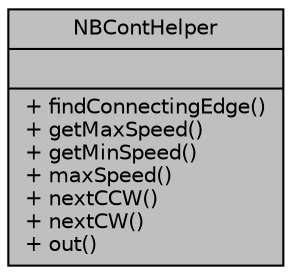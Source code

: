digraph "NBContHelper"
{
  edge [fontname="Helvetica",fontsize="10",labelfontname="Helvetica",labelfontsize="10"];
  node [fontname="Helvetica",fontsize="10",shape=record];
  Node1 [label="{NBContHelper\n||+ findConnectingEdge()\l+ getMaxSpeed()\l+ getMinSpeed()\l+ maxSpeed()\l+ nextCCW()\l+ nextCW()\l+ out()\l}",height=0.2,width=0.4,color="black", fillcolor="grey75", style="filled", fontcolor="black"];
}
